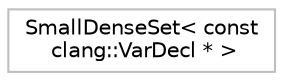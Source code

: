 digraph "Graphical Class Hierarchy"
{
 // LATEX_PDF_SIZE
  bgcolor="transparent";
  edge [fontname="Helvetica",fontsize="10",labelfontname="Helvetica",labelfontsize="10"];
  node [fontname="Helvetica",fontsize="10",shape=record];
  rankdir="LR";
  Node0 [label="SmallDenseSet\< const\l clang::VarDecl * \>",height=0.2,width=0.4,color="grey75",tooltip=" "];
}
